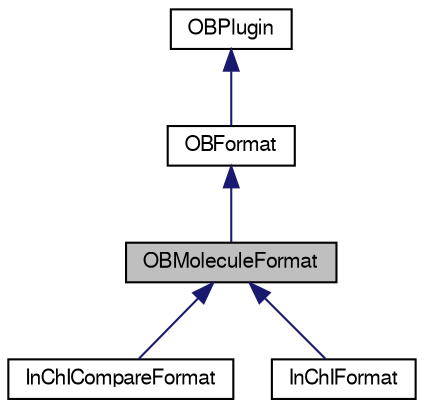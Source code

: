 digraph G
{
  edge [fontname="FreeSans",fontsize="10",labelfontname="FreeSans",labelfontsize="10"];
  node [fontname="FreeSans",fontsize="10",shape=record];
  Node1 [label="OBMoleculeFormat",height=0.2,width=0.4,color="black", fillcolor="grey75", style="filled" fontcolor="black"];
  Node2 -> Node1 [dir=back,color="midnightblue",fontsize="10",style="solid",fontname="FreeSans"];
  Node2 [label="OBFormat",height=0.2,width=0.4,color="black", fillcolor="white", style="filled",URL="$classOpenBabel_1_1OBFormat.shtml",tooltip="Base class for file formats."];
  Node3 -> Node2 [dir=back,color="midnightblue",fontsize="10",style="solid",fontname="FreeSans"];
  Node3 [label="OBPlugin",height=0.2,width=0.4,color="black", fillcolor="white", style="filled",URL="$classOpenBabel_1_1OBPlugin.shtml",tooltip="Base class for all types of dynamic classes discovered at runtime."];
  Node1 -> Node4 [dir=back,color="midnightblue",fontsize="10",style="solid",fontname="FreeSans"];
  Node4 [label="InChICompareFormat",height=0.2,width=0.4,color="black", fillcolor="white", style="filled",URL="$classOpenBabel_1_1InChICompareFormat.shtml"];
  Node1 -> Node5 [dir=back,color="midnightblue",fontsize="10",style="solid",fontname="FreeSans"];
  Node5 [label="InChIFormat",height=0.2,width=0.4,color="black", fillcolor="white", style="filled",URL="$classOpenBabel_1_1InChIFormat.shtml"];
}
